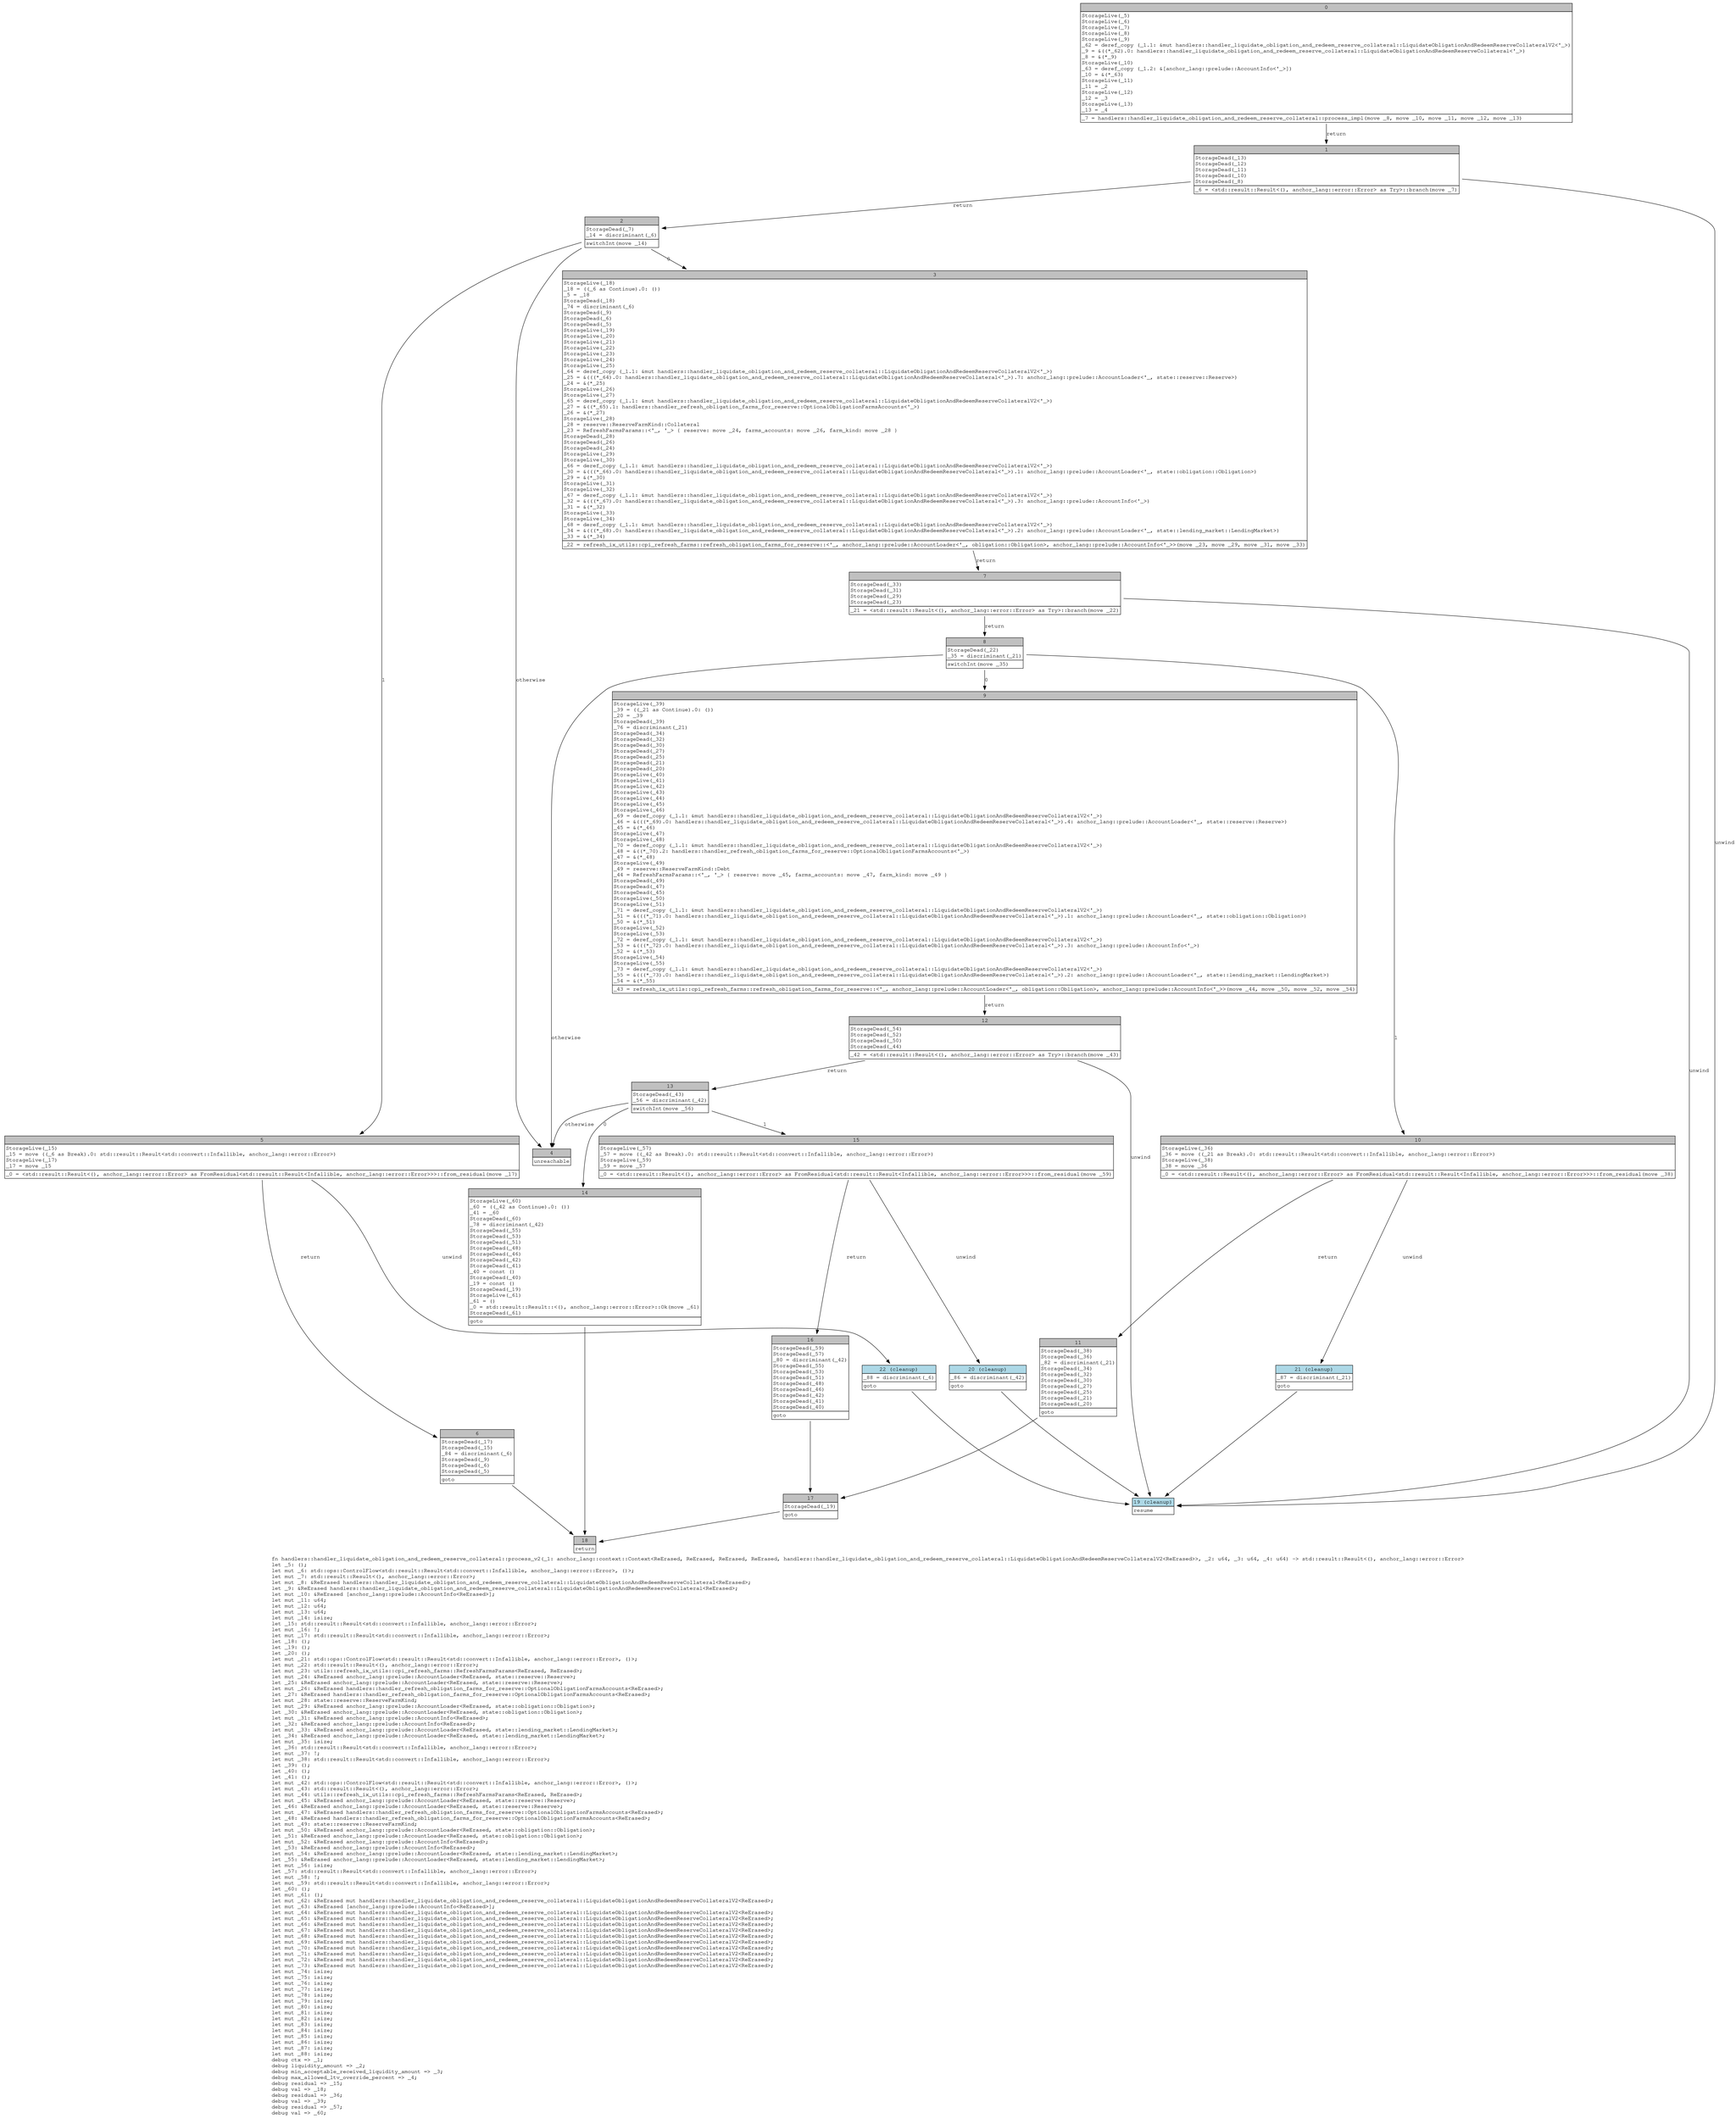 digraph Mir_0_413 {
    graph [fontname="Courier, monospace"];
    node [fontname="Courier, monospace"];
    edge [fontname="Courier, monospace"];
    label=<fn handlers::handler_liquidate_obligation_and_redeem_reserve_collateral::process_v2(_1: anchor_lang::context::Context&lt;ReErased, ReErased, ReErased, ReErased, handlers::handler_liquidate_obligation_and_redeem_reserve_collateral::LiquidateObligationAndRedeemReserveCollateralV2&lt;ReErased&gt;&gt;, _2: u64, _3: u64, _4: u64) -&gt; std::result::Result&lt;(), anchor_lang::error::Error&gt;<br align="left"/>let _5: ();<br align="left"/>let mut _6: std::ops::ControlFlow&lt;std::result::Result&lt;std::convert::Infallible, anchor_lang::error::Error&gt;, ()&gt;;<br align="left"/>let mut _7: std::result::Result&lt;(), anchor_lang::error::Error&gt;;<br align="left"/>let mut _8: &amp;ReErased handlers::handler_liquidate_obligation_and_redeem_reserve_collateral::LiquidateObligationAndRedeemReserveCollateral&lt;ReErased&gt;;<br align="left"/>let _9: &amp;ReErased handlers::handler_liquidate_obligation_and_redeem_reserve_collateral::LiquidateObligationAndRedeemReserveCollateral&lt;ReErased&gt;;<br align="left"/>let mut _10: &amp;ReErased [anchor_lang::prelude::AccountInfo&lt;ReErased&gt;];<br align="left"/>let mut _11: u64;<br align="left"/>let mut _12: u64;<br align="left"/>let mut _13: u64;<br align="left"/>let mut _14: isize;<br align="left"/>let _15: std::result::Result&lt;std::convert::Infallible, anchor_lang::error::Error&gt;;<br align="left"/>let mut _16: !;<br align="left"/>let mut _17: std::result::Result&lt;std::convert::Infallible, anchor_lang::error::Error&gt;;<br align="left"/>let _18: ();<br align="left"/>let _19: ();<br align="left"/>let _20: ();<br align="left"/>let mut _21: std::ops::ControlFlow&lt;std::result::Result&lt;std::convert::Infallible, anchor_lang::error::Error&gt;, ()&gt;;<br align="left"/>let mut _22: std::result::Result&lt;(), anchor_lang::error::Error&gt;;<br align="left"/>let mut _23: utils::refresh_ix_utils::cpi_refresh_farms::RefreshFarmsParams&lt;ReErased, ReErased&gt;;<br align="left"/>let mut _24: &amp;ReErased anchor_lang::prelude::AccountLoader&lt;ReErased, state::reserve::Reserve&gt;;<br align="left"/>let _25: &amp;ReErased anchor_lang::prelude::AccountLoader&lt;ReErased, state::reserve::Reserve&gt;;<br align="left"/>let mut _26: &amp;ReErased handlers::handler_refresh_obligation_farms_for_reserve::OptionalObligationFarmsAccounts&lt;ReErased&gt;;<br align="left"/>let _27: &amp;ReErased handlers::handler_refresh_obligation_farms_for_reserve::OptionalObligationFarmsAccounts&lt;ReErased&gt;;<br align="left"/>let mut _28: state::reserve::ReserveFarmKind;<br align="left"/>let mut _29: &amp;ReErased anchor_lang::prelude::AccountLoader&lt;ReErased, state::obligation::Obligation&gt;;<br align="left"/>let _30: &amp;ReErased anchor_lang::prelude::AccountLoader&lt;ReErased, state::obligation::Obligation&gt;;<br align="left"/>let mut _31: &amp;ReErased anchor_lang::prelude::AccountInfo&lt;ReErased&gt;;<br align="left"/>let _32: &amp;ReErased anchor_lang::prelude::AccountInfo&lt;ReErased&gt;;<br align="left"/>let mut _33: &amp;ReErased anchor_lang::prelude::AccountLoader&lt;ReErased, state::lending_market::LendingMarket&gt;;<br align="left"/>let _34: &amp;ReErased anchor_lang::prelude::AccountLoader&lt;ReErased, state::lending_market::LendingMarket&gt;;<br align="left"/>let mut _35: isize;<br align="left"/>let _36: std::result::Result&lt;std::convert::Infallible, anchor_lang::error::Error&gt;;<br align="left"/>let mut _37: !;<br align="left"/>let mut _38: std::result::Result&lt;std::convert::Infallible, anchor_lang::error::Error&gt;;<br align="left"/>let _39: ();<br align="left"/>let _40: ();<br align="left"/>let _41: ();<br align="left"/>let mut _42: std::ops::ControlFlow&lt;std::result::Result&lt;std::convert::Infallible, anchor_lang::error::Error&gt;, ()&gt;;<br align="left"/>let mut _43: std::result::Result&lt;(), anchor_lang::error::Error&gt;;<br align="left"/>let mut _44: utils::refresh_ix_utils::cpi_refresh_farms::RefreshFarmsParams&lt;ReErased, ReErased&gt;;<br align="left"/>let mut _45: &amp;ReErased anchor_lang::prelude::AccountLoader&lt;ReErased, state::reserve::Reserve&gt;;<br align="left"/>let _46: &amp;ReErased anchor_lang::prelude::AccountLoader&lt;ReErased, state::reserve::Reserve&gt;;<br align="left"/>let mut _47: &amp;ReErased handlers::handler_refresh_obligation_farms_for_reserve::OptionalObligationFarmsAccounts&lt;ReErased&gt;;<br align="left"/>let _48: &amp;ReErased handlers::handler_refresh_obligation_farms_for_reserve::OptionalObligationFarmsAccounts&lt;ReErased&gt;;<br align="left"/>let mut _49: state::reserve::ReserveFarmKind;<br align="left"/>let mut _50: &amp;ReErased anchor_lang::prelude::AccountLoader&lt;ReErased, state::obligation::Obligation&gt;;<br align="left"/>let _51: &amp;ReErased anchor_lang::prelude::AccountLoader&lt;ReErased, state::obligation::Obligation&gt;;<br align="left"/>let mut _52: &amp;ReErased anchor_lang::prelude::AccountInfo&lt;ReErased&gt;;<br align="left"/>let _53: &amp;ReErased anchor_lang::prelude::AccountInfo&lt;ReErased&gt;;<br align="left"/>let mut _54: &amp;ReErased anchor_lang::prelude::AccountLoader&lt;ReErased, state::lending_market::LendingMarket&gt;;<br align="left"/>let _55: &amp;ReErased anchor_lang::prelude::AccountLoader&lt;ReErased, state::lending_market::LendingMarket&gt;;<br align="left"/>let mut _56: isize;<br align="left"/>let _57: std::result::Result&lt;std::convert::Infallible, anchor_lang::error::Error&gt;;<br align="left"/>let mut _58: !;<br align="left"/>let mut _59: std::result::Result&lt;std::convert::Infallible, anchor_lang::error::Error&gt;;<br align="left"/>let _60: ();<br align="left"/>let mut _61: ();<br align="left"/>let mut _62: &amp;ReErased mut handlers::handler_liquidate_obligation_and_redeem_reserve_collateral::LiquidateObligationAndRedeemReserveCollateralV2&lt;ReErased&gt;;<br align="left"/>let mut _63: &amp;ReErased [anchor_lang::prelude::AccountInfo&lt;ReErased&gt;];<br align="left"/>let mut _64: &amp;ReErased mut handlers::handler_liquidate_obligation_and_redeem_reserve_collateral::LiquidateObligationAndRedeemReserveCollateralV2&lt;ReErased&gt;;<br align="left"/>let mut _65: &amp;ReErased mut handlers::handler_liquidate_obligation_and_redeem_reserve_collateral::LiquidateObligationAndRedeemReserveCollateralV2&lt;ReErased&gt;;<br align="left"/>let mut _66: &amp;ReErased mut handlers::handler_liquidate_obligation_and_redeem_reserve_collateral::LiquidateObligationAndRedeemReserveCollateralV2&lt;ReErased&gt;;<br align="left"/>let mut _67: &amp;ReErased mut handlers::handler_liquidate_obligation_and_redeem_reserve_collateral::LiquidateObligationAndRedeemReserveCollateralV2&lt;ReErased&gt;;<br align="left"/>let mut _68: &amp;ReErased mut handlers::handler_liquidate_obligation_and_redeem_reserve_collateral::LiquidateObligationAndRedeemReserveCollateralV2&lt;ReErased&gt;;<br align="left"/>let mut _69: &amp;ReErased mut handlers::handler_liquidate_obligation_and_redeem_reserve_collateral::LiquidateObligationAndRedeemReserveCollateralV2&lt;ReErased&gt;;<br align="left"/>let mut _70: &amp;ReErased mut handlers::handler_liquidate_obligation_and_redeem_reserve_collateral::LiquidateObligationAndRedeemReserveCollateralV2&lt;ReErased&gt;;<br align="left"/>let mut _71: &amp;ReErased mut handlers::handler_liquidate_obligation_and_redeem_reserve_collateral::LiquidateObligationAndRedeemReserveCollateralV2&lt;ReErased&gt;;<br align="left"/>let mut _72: &amp;ReErased mut handlers::handler_liquidate_obligation_and_redeem_reserve_collateral::LiquidateObligationAndRedeemReserveCollateralV2&lt;ReErased&gt;;<br align="left"/>let mut _73: &amp;ReErased mut handlers::handler_liquidate_obligation_and_redeem_reserve_collateral::LiquidateObligationAndRedeemReserveCollateralV2&lt;ReErased&gt;;<br align="left"/>let mut _74: isize;<br align="left"/>let mut _75: isize;<br align="left"/>let mut _76: isize;<br align="left"/>let mut _77: isize;<br align="left"/>let mut _78: isize;<br align="left"/>let mut _79: isize;<br align="left"/>let mut _80: isize;<br align="left"/>let mut _81: isize;<br align="left"/>let mut _82: isize;<br align="left"/>let mut _83: isize;<br align="left"/>let mut _84: isize;<br align="left"/>let mut _85: isize;<br align="left"/>let mut _86: isize;<br align="left"/>let mut _87: isize;<br align="left"/>let mut _88: isize;<br align="left"/>debug ctx =&gt; _1;<br align="left"/>debug liquidity_amount =&gt; _2;<br align="left"/>debug min_acceptable_received_liquidity_amount =&gt; _3;<br align="left"/>debug max_allowed_ltv_override_percent =&gt; _4;<br align="left"/>debug residual =&gt; _15;<br align="left"/>debug val =&gt; _18;<br align="left"/>debug residual =&gt; _36;<br align="left"/>debug val =&gt; _39;<br align="left"/>debug residual =&gt; _57;<br align="left"/>debug val =&gt; _60;<br align="left"/>>;
    bb0__0_413 [shape="none", label=<<table border="0" cellborder="1" cellspacing="0"><tr><td bgcolor="gray" align="center" colspan="1">0</td></tr><tr><td align="left" balign="left">StorageLive(_5)<br/>StorageLive(_6)<br/>StorageLive(_7)<br/>StorageLive(_8)<br/>StorageLive(_9)<br/>_62 = deref_copy (_1.1: &amp;mut handlers::handler_liquidate_obligation_and_redeem_reserve_collateral::LiquidateObligationAndRedeemReserveCollateralV2&lt;'_&gt;)<br/>_9 = &amp;((*_62).0: handlers::handler_liquidate_obligation_and_redeem_reserve_collateral::LiquidateObligationAndRedeemReserveCollateral&lt;'_&gt;)<br/>_8 = &amp;(*_9)<br/>StorageLive(_10)<br/>_63 = deref_copy (_1.2: &amp;[anchor_lang::prelude::AccountInfo&lt;'_&gt;])<br/>_10 = &amp;(*_63)<br/>StorageLive(_11)<br/>_11 = _2<br/>StorageLive(_12)<br/>_12 = _3<br/>StorageLive(_13)<br/>_13 = _4<br/></td></tr><tr><td align="left">_7 = handlers::handler_liquidate_obligation_and_redeem_reserve_collateral::process_impl(move _8, move _10, move _11, move _12, move _13)</td></tr></table>>];
    bb1__0_413 [shape="none", label=<<table border="0" cellborder="1" cellspacing="0"><tr><td bgcolor="gray" align="center" colspan="1">1</td></tr><tr><td align="left" balign="left">StorageDead(_13)<br/>StorageDead(_12)<br/>StorageDead(_11)<br/>StorageDead(_10)<br/>StorageDead(_8)<br/></td></tr><tr><td align="left">_6 = &lt;std::result::Result&lt;(), anchor_lang::error::Error&gt; as Try&gt;::branch(move _7)</td></tr></table>>];
    bb2__0_413 [shape="none", label=<<table border="0" cellborder="1" cellspacing="0"><tr><td bgcolor="gray" align="center" colspan="1">2</td></tr><tr><td align="left" balign="left">StorageDead(_7)<br/>_14 = discriminant(_6)<br/></td></tr><tr><td align="left">switchInt(move _14)</td></tr></table>>];
    bb3__0_413 [shape="none", label=<<table border="0" cellborder="1" cellspacing="0"><tr><td bgcolor="gray" align="center" colspan="1">3</td></tr><tr><td align="left" balign="left">StorageLive(_18)<br/>_18 = ((_6 as Continue).0: ())<br/>_5 = _18<br/>StorageDead(_18)<br/>_74 = discriminant(_6)<br/>StorageDead(_9)<br/>StorageDead(_6)<br/>StorageDead(_5)<br/>StorageLive(_19)<br/>StorageLive(_20)<br/>StorageLive(_21)<br/>StorageLive(_22)<br/>StorageLive(_23)<br/>StorageLive(_24)<br/>StorageLive(_25)<br/>_64 = deref_copy (_1.1: &amp;mut handlers::handler_liquidate_obligation_and_redeem_reserve_collateral::LiquidateObligationAndRedeemReserveCollateralV2&lt;'_&gt;)<br/>_25 = &amp;(((*_64).0: handlers::handler_liquidate_obligation_and_redeem_reserve_collateral::LiquidateObligationAndRedeemReserveCollateral&lt;'_&gt;).7: anchor_lang::prelude::AccountLoader&lt;'_, state::reserve::Reserve&gt;)<br/>_24 = &amp;(*_25)<br/>StorageLive(_26)<br/>StorageLive(_27)<br/>_65 = deref_copy (_1.1: &amp;mut handlers::handler_liquidate_obligation_and_redeem_reserve_collateral::LiquidateObligationAndRedeemReserveCollateralV2&lt;'_&gt;)<br/>_27 = &amp;((*_65).1: handlers::handler_refresh_obligation_farms_for_reserve::OptionalObligationFarmsAccounts&lt;'_&gt;)<br/>_26 = &amp;(*_27)<br/>StorageLive(_28)<br/>_28 = reserve::ReserveFarmKind::Collateral<br/>_23 = RefreshFarmsParams::&lt;'_, '_&gt; { reserve: move _24, farms_accounts: move _26, farm_kind: move _28 }<br/>StorageDead(_28)<br/>StorageDead(_26)<br/>StorageDead(_24)<br/>StorageLive(_29)<br/>StorageLive(_30)<br/>_66 = deref_copy (_1.1: &amp;mut handlers::handler_liquidate_obligation_and_redeem_reserve_collateral::LiquidateObligationAndRedeemReserveCollateralV2&lt;'_&gt;)<br/>_30 = &amp;(((*_66).0: handlers::handler_liquidate_obligation_and_redeem_reserve_collateral::LiquidateObligationAndRedeemReserveCollateral&lt;'_&gt;).1: anchor_lang::prelude::AccountLoader&lt;'_, state::obligation::Obligation&gt;)<br/>_29 = &amp;(*_30)<br/>StorageLive(_31)<br/>StorageLive(_32)<br/>_67 = deref_copy (_1.1: &amp;mut handlers::handler_liquidate_obligation_and_redeem_reserve_collateral::LiquidateObligationAndRedeemReserveCollateralV2&lt;'_&gt;)<br/>_32 = &amp;(((*_67).0: handlers::handler_liquidate_obligation_and_redeem_reserve_collateral::LiquidateObligationAndRedeemReserveCollateral&lt;'_&gt;).3: anchor_lang::prelude::AccountInfo&lt;'_&gt;)<br/>_31 = &amp;(*_32)<br/>StorageLive(_33)<br/>StorageLive(_34)<br/>_68 = deref_copy (_1.1: &amp;mut handlers::handler_liquidate_obligation_and_redeem_reserve_collateral::LiquidateObligationAndRedeemReserveCollateralV2&lt;'_&gt;)<br/>_34 = &amp;(((*_68).0: handlers::handler_liquidate_obligation_and_redeem_reserve_collateral::LiquidateObligationAndRedeemReserveCollateral&lt;'_&gt;).2: anchor_lang::prelude::AccountLoader&lt;'_, state::lending_market::LendingMarket&gt;)<br/>_33 = &amp;(*_34)<br/></td></tr><tr><td align="left">_22 = refresh_ix_utils::cpi_refresh_farms::refresh_obligation_farms_for_reserve::&lt;'_, anchor_lang::prelude::AccountLoader&lt;'_, obligation::Obligation&gt;, anchor_lang::prelude::AccountInfo&lt;'_&gt;&gt;(move _23, move _29, move _31, move _33)</td></tr></table>>];
    bb4__0_413 [shape="none", label=<<table border="0" cellborder="1" cellspacing="0"><tr><td bgcolor="gray" align="center" colspan="1">4</td></tr><tr><td align="left">unreachable</td></tr></table>>];
    bb5__0_413 [shape="none", label=<<table border="0" cellborder="1" cellspacing="0"><tr><td bgcolor="gray" align="center" colspan="1">5</td></tr><tr><td align="left" balign="left">StorageLive(_15)<br/>_15 = move ((_6 as Break).0: std::result::Result&lt;std::convert::Infallible, anchor_lang::error::Error&gt;)<br/>StorageLive(_17)<br/>_17 = move _15<br/></td></tr><tr><td align="left">_0 = &lt;std::result::Result&lt;(), anchor_lang::error::Error&gt; as FromResidual&lt;std::result::Result&lt;Infallible, anchor_lang::error::Error&gt;&gt;&gt;::from_residual(move _17)</td></tr></table>>];
    bb6__0_413 [shape="none", label=<<table border="0" cellborder="1" cellspacing="0"><tr><td bgcolor="gray" align="center" colspan="1">6</td></tr><tr><td align="left" balign="left">StorageDead(_17)<br/>StorageDead(_15)<br/>_84 = discriminant(_6)<br/>StorageDead(_9)<br/>StorageDead(_6)<br/>StorageDead(_5)<br/></td></tr><tr><td align="left">goto</td></tr></table>>];
    bb7__0_413 [shape="none", label=<<table border="0" cellborder="1" cellspacing="0"><tr><td bgcolor="gray" align="center" colspan="1">7</td></tr><tr><td align="left" balign="left">StorageDead(_33)<br/>StorageDead(_31)<br/>StorageDead(_29)<br/>StorageDead(_23)<br/></td></tr><tr><td align="left">_21 = &lt;std::result::Result&lt;(), anchor_lang::error::Error&gt; as Try&gt;::branch(move _22)</td></tr></table>>];
    bb8__0_413 [shape="none", label=<<table border="0" cellborder="1" cellspacing="0"><tr><td bgcolor="gray" align="center" colspan="1">8</td></tr><tr><td align="left" balign="left">StorageDead(_22)<br/>_35 = discriminant(_21)<br/></td></tr><tr><td align="left">switchInt(move _35)</td></tr></table>>];
    bb9__0_413 [shape="none", label=<<table border="0" cellborder="1" cellspacing="0"><tr><td bgcolor="gray" align="center" colspan="1">9</td></tr><tr><td align="left" balign="left">StorageLive(_39)<br/>_39 = ((_21 as Continue).0: ())<br/>_20 = _39<br/>StorageDead(_39)<br/>_76 = discriminant(_21)<br/>StorageDead(_34)<br/>StorageDead(_32)<br/>StorageDead(_30)<br/>StorageDead(_27)<br/>StorageDead(_25)<br/>StorageDead(_21)<br/>StorageDead(_20)<br/>StorageLive(_40)<br/>StorageLive(_41)<br/>StorageLive(_42)<br/>StorageLive(_43)<br/>StorageLive(_44)<br/>StorageLive(_45)<br/>StorageLive(_46)<br/>_69 = deref_copy (_1.1: &amp;mut handlers::handler_liquidate_obligation_and_redeem_reserve_collateral::LiquidateObligationAndRedeemReserveCollateralV2&lt;'_&gt;)<br/>_46 = &amp;(((*_69).0: handlers::handler_liquidate_obligation_and_redeem_reserve_collateral::LiquidateObligationAndRedeemReserveCollateral&lt;'_&gt;).4: anchor_lang::prelude::AccountLoader&lt;'_, state::reserve::Reserve&gt;)<br/>_45 = &amp;(*_46)<br/>StorageLive(_47)<br/>StorageLive(_48)<br/>_70 = deref_copy (_1.1: &amp;mut handlers::handler_liquidate_obligation_and_redeem_reserve_collateral::LiquidateObligationAndRedeemReserveCollateralV2&lt;'_&gt;)<br/>_48 = &amp;((*_70).2: handlers::handler_refresh_obligation_farms_for_reserve::OptionalObligationFarmsAccounts&lt;'_&gt;)<br/>_47 = &amp;(*_48)<br/>StorageLive(_49)<br/>_49 = reserve::ReserveFarmKind::Debt<br/>_44 = RefreshFarmsParams::&lt;'_, '_&gt; { reserve: move _45, farms_accounts: move _47, farm_kind: move _49 }<br/>StorageDead(_49)<br/>StorageDead(_47)<br/>StorageDead(_45)<br/>StorageLive(_50)<br/>StorageLive(_51)<br/>_71 = deref_copy (_1.1: &amp;mut handlers::handler_liquidate_obligation_and_redeem_reserve_collateral::LiquidateObligationAndRedeemReserveCollateralV2&lt;'_&gt;)<br/>_51 = &amp;(((*_71).0: handlers::handler_liquidate_obligation_and_redeem_reserve_collateral::LiquidateObligationAndRedeemReserveCollateral&lt;'_&gt;).1: anchor_lang::prelude::AccountLoader&lt;'_, state::obligation::Obligation&gt;)<br/>_50 = &amp;(*_51)<br/>StorageLive(_52)<br/>StorageLive(_53)<br/>_72 = deref_copy (_1.1: &amp;mut handlers::handler_liquidate_obligation_and_redeem_reserve_collateral::LiquidateObligationAndRedeemReserveCollateralV2&lt;'_&gt;)<br/>_53 = &amp;(((*_72).0: handlers::handler_liquidate_obligation_and_redeem_reserve_collateral::LiquidateObligationAndRedeemReserveCollateral&lt;'_&gt;).3: anchor_lang::prelude::AccountInfo&lt;'_&gt;)<br/>_52 = &amp;(*_53)<br/>StorageLive(_54)<br/>StorageLive(_55)<br/>_73 = deref_copy (_1.1: &amp;mut handlers::handler_liquidate_obligation_and_redeem_reserve_collateral::LiquidateObligationAndRedeemReserveCollateralV2&lt;'_&gt;)<br/>_55 = &amp;(((*_73).0: handlers::handler_liquidate_obligation_and_redeem_reserve_collateral::LiquidateObligationAndRedeemReserveCollateral&lt;'_&gt;).2: anchor_lang::prelude::AccountLoader&lt;'_, state::lending_market::LendingMarket&gt;)<br/>_54 = &amp;(*_55)<br/></td></tr><tr><td align="left">_43 = refresh_ix_utils::cpi_refresh_farms::refresh_obligation_farms_for_reserve::&lt;'_, anchor_lang::prelude::AccountLoader&lt;'_, obligation::Obligation&gt;, anchor_lang::prelude::AccountInfo&lt;'_&gt;&gt;(move _44, move _50, move _52, move _54)</td></tr></table>>];
    bb10__0_413 [shape="none", label=<<table border="0" cellborder="1" cellspacing="0"><tr><td bgcolor="gray" align="center" colspan="1">10</td></tr><tr><td align="left" balign="left">StorageLive(_36)<br/>_36 = move ((_21 as Break).0: std::result::Result&lt;std::convert::Infallible, anchor_lang::error::Error&gt;)<br/>StorageLive(_38)<br/>_38 = move _36<br/></td></tr><tr><td align="left">_0 = &lt;std::result::Result&lt;(), anchor_lang::error::Error&gt; as FromResidual&lt;std::result::Result&lt;Infallible, anchor_lang::error::Error&gt;&gt;&gt;::from_residual(move _38)</td></tr></table>>];
    bb11__0_413 [shape="none", label=<<table border="0" cellborder="1" cellspacing="0"><tr><td bgcolor="gray" align="center" colspan="1">11</td></tr><tr><td align="left" balign="left">StorageDead(_38)<br/>StorageDead(_36)<br/>_82 = discriminant(_21)<br/>StorageDead(_34)<br/>StorageDead(_32)<br/>StorageDead(_30)<br/>StorageDead(_27)<br/>StorageDead(_25)<br/>StorageDead(_21)<br/>StorageDead(_20)<br/></td></tr><tr><td align="left">goto</td></tr></table>>];
    bb12__0_413 [shape="none", label=<<table border="0" cellborder="1" cellspacing="0"><tr><td bgcolor="gray" align="center" colspan="1">12</td></tr><tr><td align="left" balign="left">StorageDead(_54)<br/>StorageDead(_52)<br/>StorageDead(_50)<br/>StorageDead(_44)<br/></td></tr><tr><td align="left">_42 = &lt;std::result::Result&lt;(), anchor_lang::error::Error&gt; as Try&gt;::branch(move _43)</td></tr></table>>];
    bb13__0_413 [shape="none", label=<<table border="0" cellborder="1" cellspacing="0"><tr><td bgcolor="gray" align="center" colspan="1">13</td></tr><tr><td align="left" balign="left">StorageDead(_43)<br/>_56 = discriminant(_42)<br/></td></tr><tr><td align="left">switchInt(move _56)</td></tr></table>>];
    bb14__0_413 [shape="none", label=<<table border="0" cellborder="1" cellspacing="0"><tr><td bgcolor="gray" align="center" colspan="1">14</td></tr><tr><td align="left" balign="left">StorageLive(_60)<br/>_60 = ((_42 as Continue).0: ())<br/>_41 = _60<br/>StorageDead(_60)<br/>_78 = discriminant(_42)<br/>StorageDead(_55)<br/>StorageDead(_53)<br/>StorageDead(_51)<br/>StorageDead(_48)<br/>StorageDead(_46)<br/>StorageDead(_42)<br/>StorageDead(_41)<br/>_40 = const ()<br/>StorageDead(_40)<br/>_19 = const ()<br/>StorageDead(_19)<br/>StorageLive(_61)<br/>_61 = ()<br/>_0 = std::result::Result::&lt;(), anchor_lang::error::Error&gt;::Ok(move _61)<br/>StorageDead(_61)<br/></td></tr><tr><td align="left">goto</td></tr></table>>];
    bb15__0_413 [shape="none", label=<<table border="0" cellborder="1" cellspacing="0"><tr><td bgcolor="gray" align="center" colspan="1">15</td></tr><tr><td align="left" balign="left">StorageLive(_57)<br/>_57 = move ((_42 as Break).0: std::result::Result&lt;std::convert::Infallible, anchor_lang::error::Error&gt;)<br/>StorageLive(_59)<br/>_59 = move _57<br/></td></tr><tr><td align="left">_0 = &lt;std::result::Result&lt;(), anchor_lang::error::Error&gt; as FromResidual&lt;std::result::Result&lt;Infallible, anchor_lang::error::Error&gt;&gt;&gt;::from_residual(move _59)</td></tr></table>>];
    bb16__0_413 [shape="none", label=<<table border="0" cellborder="1" cellspacing="0"><tr><td bgcolor="gray" align="center" colspan="1">16</td></tr><tr><td align="left" balign="left">StorageDead(_59)<br/>StorageDead(_57)<br/>_80 = discriminant(_42)<br/>StorageDead(_55)<br/>StorageDead(_53)<br/>StorageDead(_51)<br/>StorageDead(_48)<br/>StorageDead(_46)<br/>StorageDead(_42)<br/>StorageDead(_41)<br/>StorageDead(_40)<br/></td></tr><tr><td align="left">goto</td></tr></table>>];
    bb17__0_413 [shape="none", label=<<table border="0" cellborder="1" cellspacing="0"><tr><td bgcolor="gray" align="center" colspan="1">17</td></tr><tr><td align="left" balign="left">StorageDead(_19)<br/></td></tr><tr><td align="left">goto</td></tr></table>>];
    bb18__0_413 [shape="none", label=<<table border="0" cellborder="1" cellspacing="0"><tr><td bgcolor="gray" align="center" colspan="1">18</td></tr><tr><td align="left">return</td></tr></table>>];
    bb19__0_413 [shape="none", label=<<table border="0" cellborder="1" cellspacing="0"><tr><td bgcolor="lightblue" align="center" colspan="1">19 (cleanup)</td></tr><tr><td align="left">resume</td></tr></table>>];
    bb20__0_413 [shape="none", label=<<table border="0" cellborder="1" cellspacing="0"><tr><td bgcolor="lightblue" align="center" colspan="1">20 (cleanup)</td></tr><tr><td align="left" balign="left">_86 = discriminant(_42)<br/></td></tr><tr><td align="left">goto</td></tr></table>>];
    bb21__0_413 [shape="none", label=<<table border="0" cellborder="1" cellspacing="0"><tr><td bgcolor="lightblue" align="center" colspan="1">21 (cleanup)</td></tr><tr><td align="left" balign="left">_87 = discriminant(_21)<br/></td></tr><tr><td align="left">goto</td></tr></table>>];
    bb22__0_413 [shape="none", label=<<table border="0" cellborder="1" cellspacing="0"><tr><td bgcolor="lightblue" align="center" colspan="1">22 (cleanup)</td></tr><tr><td align="left" balign="left">_88 = discriminant(_6)<br/></td></tr><tr><td align="left">goto</td></tr></table>>];
    bb0__0_413 -> bb1__0_413 [label="return"];
    bb1__0_413 -> bb2__0_413 [label="return"];
    bb1__0_413 -> bb19__0_413 [label="unwind"];
    bb2__0_413 -> bb3__0_413 [label="0"];
    bb2__0_413 -> bb5__0_413 [label="1"];
    bb2__0_413 -> bb4__0_413 [label="otherwise"];
    bb3__0_413 -> bb7__0_413 [label="return"];
    bb5__0_413 -> bb6__0_413 [label="return"];
    bb5__0_413 -> bb22__0_413 [label="unwind"];
    bb6__0_413 -> bb18__0_413 [label=""];
    bb7__0_413 -> bb8__0_413 [label="return"];
    bb7__0_413 -> bb19__0_413 [label="unwind"];
    bb8__0_413 -> bb9__0_413 [label="0"];
    bb8__0_413 -> bb10__0_413 [label="1"];
    bb8__0_413 -> bb4__0_413 [label="otherwise"];
    bb9__0_413 -> bb12__0_413 [label="return"];
    bb10__0_413 -> bb11__0_413 [label="return"];
    bb10__0_413 -> bb21__0_413 [label="unwind"];
    bb11__0_413 -> bb17__0_413 [label=""];
    bb12__0_413 -> bb13__0_413 [label="return"];
    bb12__0_413 -> bb19__0_413 [label="unwind"];
    bb13__0_413 -> bb14__0_413 [label="0"];
    bb13__0_413 -> bb15__0_413 [label="1"];
    bb13__0_413 -> bb4__0_413 [label="otherwise"];
    bb14__0_413 -> bb18__0_413 [label=""];
    bb15__0_413 -> bb16__0_413 [label="return"];
    bb15__0_413 -> bb20__0_413 [label="unwind"];
    bb16__0_413 -> bb17__0_413 [label=""];
    bb17__0_413 -> bb18__0_413 [label=""];
    bb20__0_413 -> bb19__0_413 [label=""];
    bb21__0_413 -> bb19__0_413 [label=""];
    bb22__0_413 -> bb19__0_413 [label=""];
}
